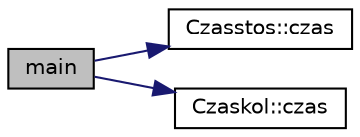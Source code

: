 digraph "main"
{
  edge [fontname="Helvetica",fontsize="10",labelfontname="Helvetica",labelfontsize="10"];
  node [fontname="Helvetica",fontsize="10",shape=record];
  rankdir="LR";
  Node1 [label="main",height=0.2,width=0.4,color="black", fillcolor="grey75", style="filled" fontcolor="black"];
  Node1 -> Node2 [color="midnightblue",fontsize="10",style="solid",fontname="Helvetica"];
  Node2 [label="Czasstos::czas",height=0.2,width=0.4,color="black", fillcolor="white", style="filled",URL="$class_czasstos.html#a49b08edabe35c166e4f8cddb4c9260c3"];
  Node1 -> Node3 [color="midnightblue",fontsize="10",style="solid",fontname="Helvetica"];
  Node3 [label="Czaskol::czas",height=0.2,width=0.4,color="black", fillcolor="white", style="filled",URL="$class_czaskol.html#a0ce6e7012a511af4c9c0012bfdec2fbc"];
}

